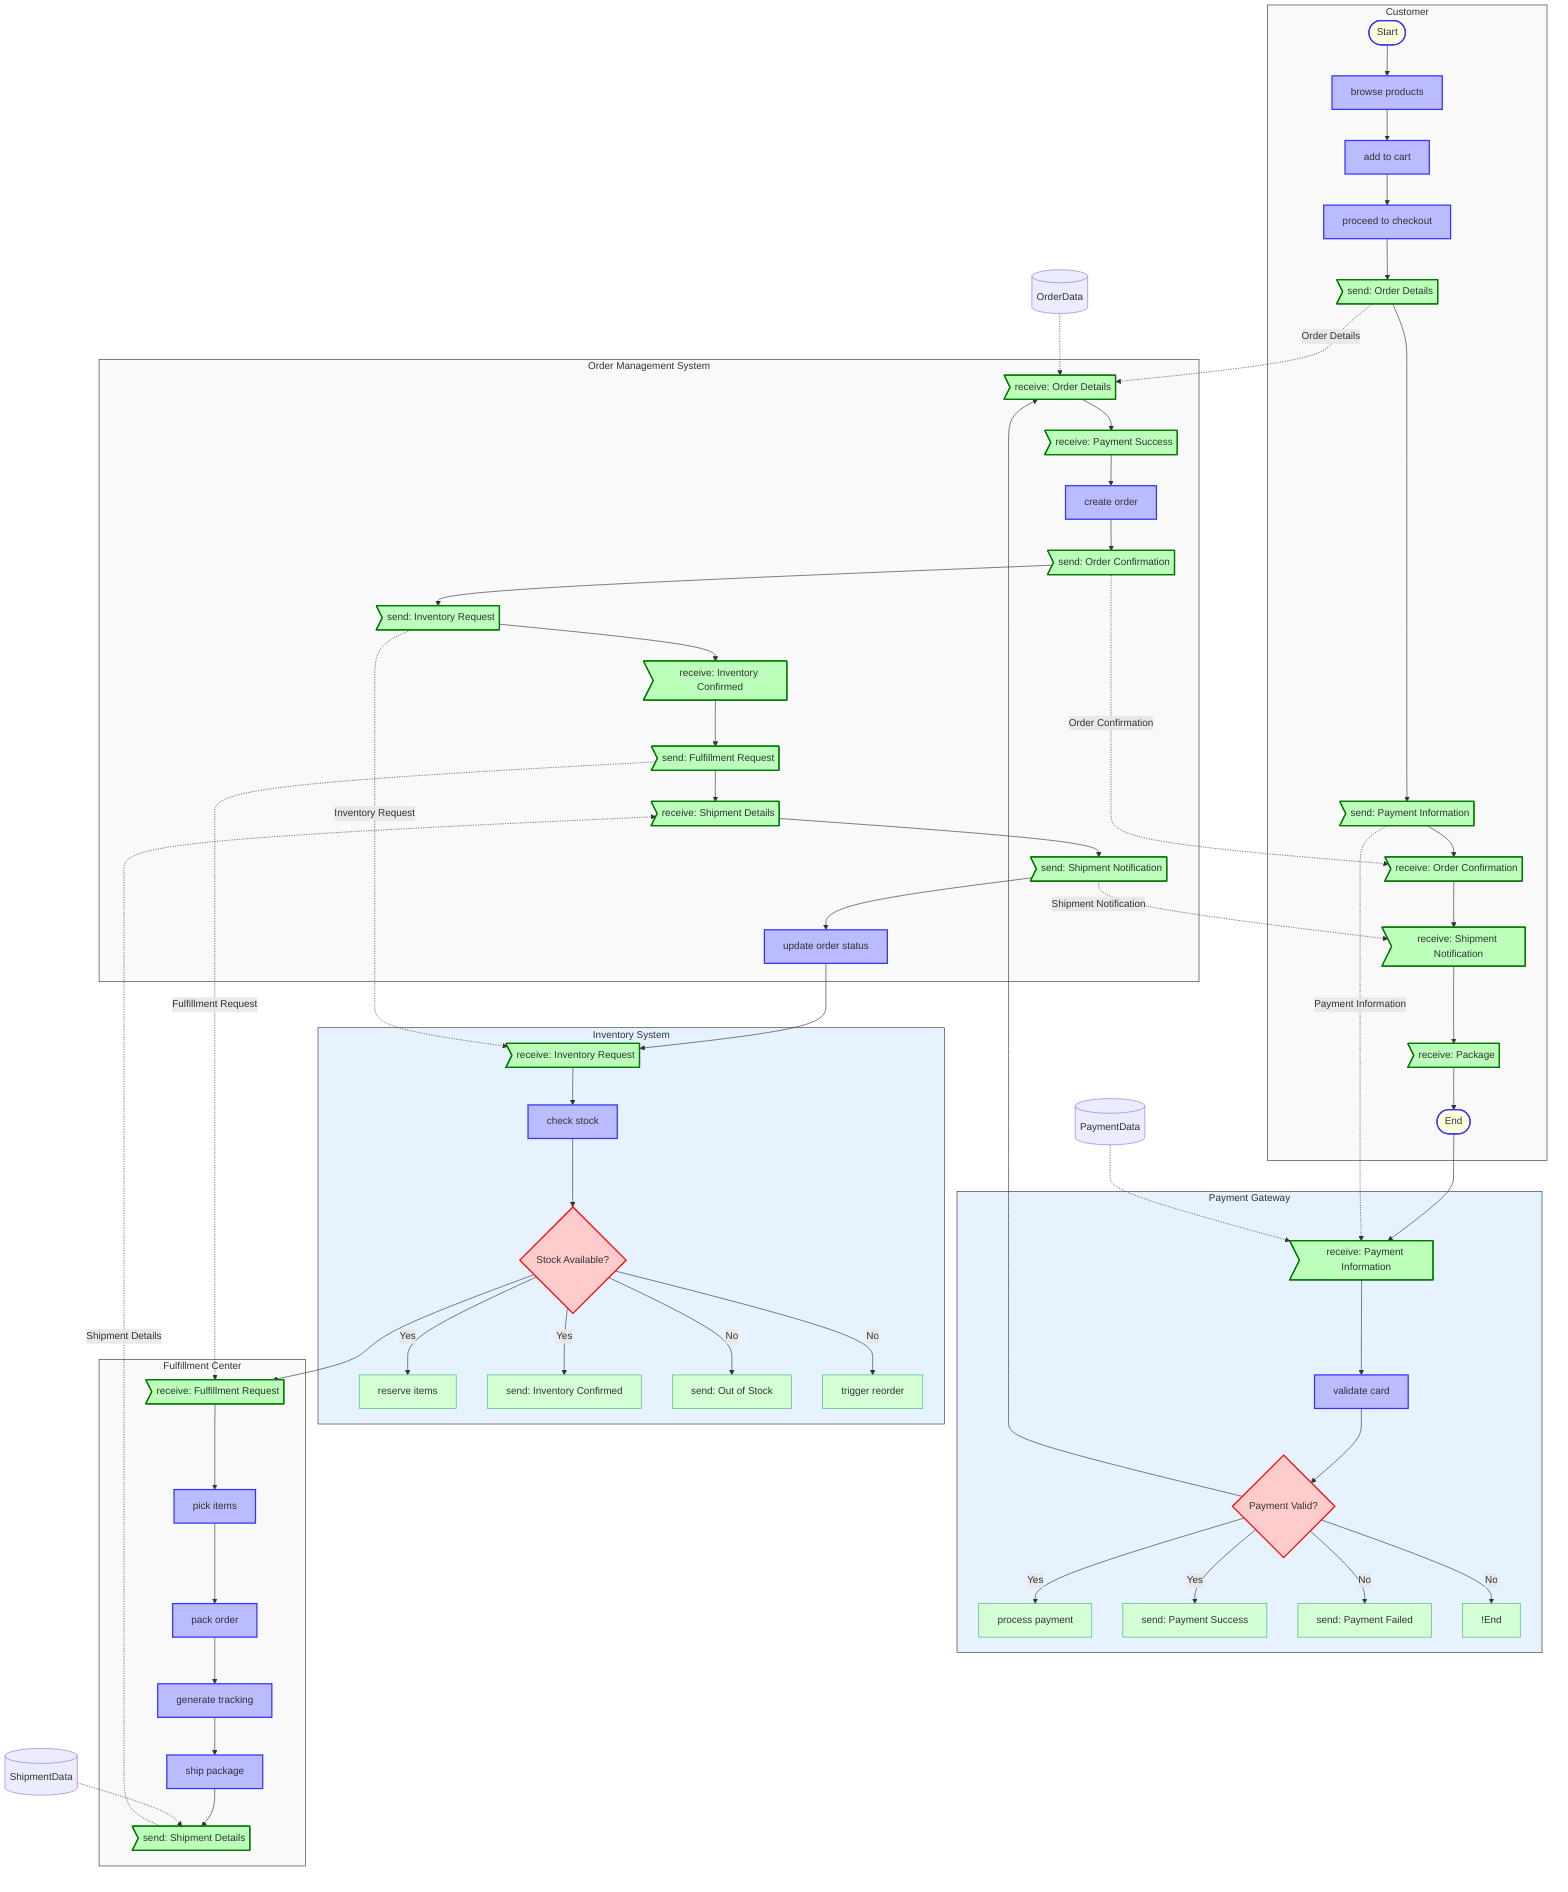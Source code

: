 flowchart TD
  %% Define node styles
  classDef event fill:#ffd,stroke:#33f,stroke-width:2px
  classDef task fill:#bbf,stroke:#33f,stroke-width:2px
  classDef message fill:#bfb,stroke:#070,stroke-width:2px
  classDef gateway fill:#fcc,stroke:#f00,stroke-width:2px
  classDef comment fill:#ffd,stroke:#bb0,stroke-width:1px
  classDef dataObject fill:#ececff,stroke:#9370db,stroke-width:1px
  classDef branch fill:#d5ffd5,stroke:#3cb371,stroke-width:1px
  data_orderdata[(OrderData)]:::dataObject
  data_paymentdata[(PaymentData)]:::dataObject
  data_shipmentdata[(ShipmentData)]:::dataObject
  subgraph sg0["Customer"]
    customer_start([Start]):::event
    customer_browse_products[browse products]:::task
    customer_add_to_cart[add to cart]:::task
    customer_proceed_to_checkout[proceed to checkout]:::task
    customer_send_order_details>send: Order Details]:::message
    customer_send_payment_information>send: Payment Information]:::message
    customer_receive_order_confirmation>receive: Order Confirmation]:::message
    customer_receive_shipment_notification>receive: Shipment Notification]:::message
    customer_receive_package>receive: Package]:::message
    customer_end([End]):::event
  end
  subgraph sg1["Payment Gateway"]
    payment_gateway_receive_payment_information>receive: Payment Information]:::message
    payment_gateway_validate_card[validate card]:::task
    payment_gateway_payment_valid{Payment Valid?}:::gateway
    payment_gateway_process_payment["process payment"]:::branch
    payment_gateway_send_payment_success["send: Payment Success"]:::branch
    payment_gateway_send_payment_failed["send: Payment Failed"]:::branch
    payment_gateway_end["!End"]:::branch
  end
  subgraph sg2["Order Management System"]
    order_management_system_receive_order_details>receive: Order Details]:::message
    order_management_system_receive_payment_success>receive: Payment Success]:::message
    order_management_system_create_order[create order]:::task
    order_management_system_send_order_confirmation>send: Order Confirmation]:::message
    order_management_system_send_inventory_request>send: Inventory Request]:::message
    order_management_system_receive_inventory_confirmed>receive: Inventory Confirmed]:::message
    order_management_system_send_fulfillment_request>send: Fulfillment Request]:::message
    order_management_system_receive_shipment_details>receive: Shipment Details]:::message
    order_management_system_send_shipment_notification>send: Shipment Notification]:::message
    order_management_system_update_order_status[update order status]:::task
  end
  subgraph sg3["Inventory System"]
    inventory_system_receive_inventory_request>receive: Inventory Request]:::message
    inventory_system_check_stock[check stock]:::task
    inventory_system_stock_available{Stock Available?}:::gateway
    inventory_system_reserve_items["reserve items"]:::branch
    inventory_system_send_inventory_confirmed["send: Inventory Confirmed"]:::branch
    inventory_system_send_out_of_stock["send: Out of Stock"]:::branch
    inventory_system_trigger_reorder["trigger reorder"]:::branch
  end
  subgraph sg4["Fulfillment Center"]
    fulfillment_center_receive_fulfillment_request>receive: Fulfillment Request]:::message
    fulfillment_center_pick_items[pick items]:::task
    fulfillment_center_pack_order[pack order]:::task
    fulfillment_center_generate_tracking[generate tracking]:::task
    fulfillment_center_ship_package[ship package]:::task
    fulfillment_center_send_shipment_details>send: Shipment Details]:::message
  end
  style sg0 fill:#f9f9f9,stroke:#333,stroke-width:1px
  style sg1 fill:#e6f3ff,stroke:#333,stroke-width:1px
  style sg2 fill:#f9f9f9,stroke:#333,stroke-width:1px
  style sg3 fill:#e6f3ff,stroke:#333,stroke-width:1px
  style sg4 fill:#f9f9f9,stroke:#333,stroke-width:1px

  %% Sequence flows
  customer_start --> customer_browse_products
  customer_browse_products --> customer_add_to_cart
  customer_add_to_cart --> customer_proceed_to_checkout
  customer_proceed_to_checkout --> customer_send_order_details
  customer_send_order_details --> customer_send_payment_information
  customer_send_payment_information --> customer_receive_order_confirmation
  customer_receive_order_confirmation --> customer_receive_shipment_notification
  customer_receive_shipment_notification --> customer_receive_package
  customer_receive_package --> customer_end
  payment_gateway_receive_payment_information --> payment_gateway_validate_card
  payment_gateway_validate_card --> payment_gateway_payment_valid
  order_management_system_receive_order_details --> order_management_system_receive_payment_success
  order_management_system_receive_payment_success --> order_management_system_create_order
  order_management_system_create_order --> order_management_system_send_order_confirmation
  order_management_system_send_order_confirmation --> order_management_system_send_inventory_request
  order_management_system_send_inventory_request --> order_management_system_receive_inventory_confirmed
  order_management_system_receive_inventory_confirmed --> order_management_system_send_fulfillment_request
  order_management_system_send_fulfillment_request --> order_management_system_receive_shipment_details
  order_management_system_receive_shipment_details --> order_management_system_send_shipment_notification
  order_management_system_send_shipment_notification --> order_management_system_update_order_status
  inventory_system_receive_inventory_request --> inventory_system_check_stock
  inventory_system_check_stock --> inventory_system_stock_available
  fulfillment_center_receive_fulfillment_request --> fulfillment_center_pick_items
  fulfillment_center_pick_items --> fulfillment_center_pack_order
  fulfillment_center_pack_order --> fulfillment_center_generate_tracking
  fulfillment_center_generate_tracking --> fulfillment_center_ship_package
  fulfillment_center_ship_package --> fulfillment_center_send_shipment_details
  payment_gateway_payment_valid -->|Yes| payment_gateway_process_payment
  payment_gateway_payment_valid -->|Yes| payment_gateway_send_payment_success
  payment_gateway_payment_valid -->|No| payment_gateway_send_payment_failed
  payment_gateway_payment_valid -->|No| payment_gateway_end
  inventory_system_stock_available -->|Yes| inventory_system_reserve_items
  inventory_system_stock_available -->|Yes| inventory_system_send_inventory_confirmed
  inventory_system_stock_available -->|No| inventory_system_send_out_of_stock
  inventory_system_stock_available -->|No| inventory_system_trigger_reorder
  customer_end --> payment_gateway_receive_payment_information
  payment_gateway_payment_valid --> order_management_system_receive_order_details
  order_management_system_update_order_status --> inventory_system_receive_inventory_request
  inventory_system_stock_available --> fulfillment_center_receive_fulfillment_request
  %% Message flows
  customer_send_order_details -.->|Order Details| order_management_system_receive_order_details
  customer_send_payment_information -.->|Payment Information| payment_gateway_receive_payment_information
  order_management_system_send_order_confirmation -.->|Order Confirmation| customer_receive_order_confirmation
  order_management_system_send_inventory_request -.->|Inventory Request| inventory_system_receive_inventory_request
  order_management_system_send_fulfillment_request -.->|Fulfillment Request| fulfillment_center_receive_fulfillment_request
  order_management_system_send_shipment_notification -.->|Shipment Notification| customer_receive_shipment_notification
  fulfillment_center_send_shipment_details -.->|Shipment Details| order_management_system_receive_shipment_details
  %% Data flows
  data_orderdata -.-> order_management_system_receive_order_details
  data_paymentdata -.-> payment_gateway_receive_payment_information
  data_shipmentdata -.-> fulfillment_center_send_shipment_details